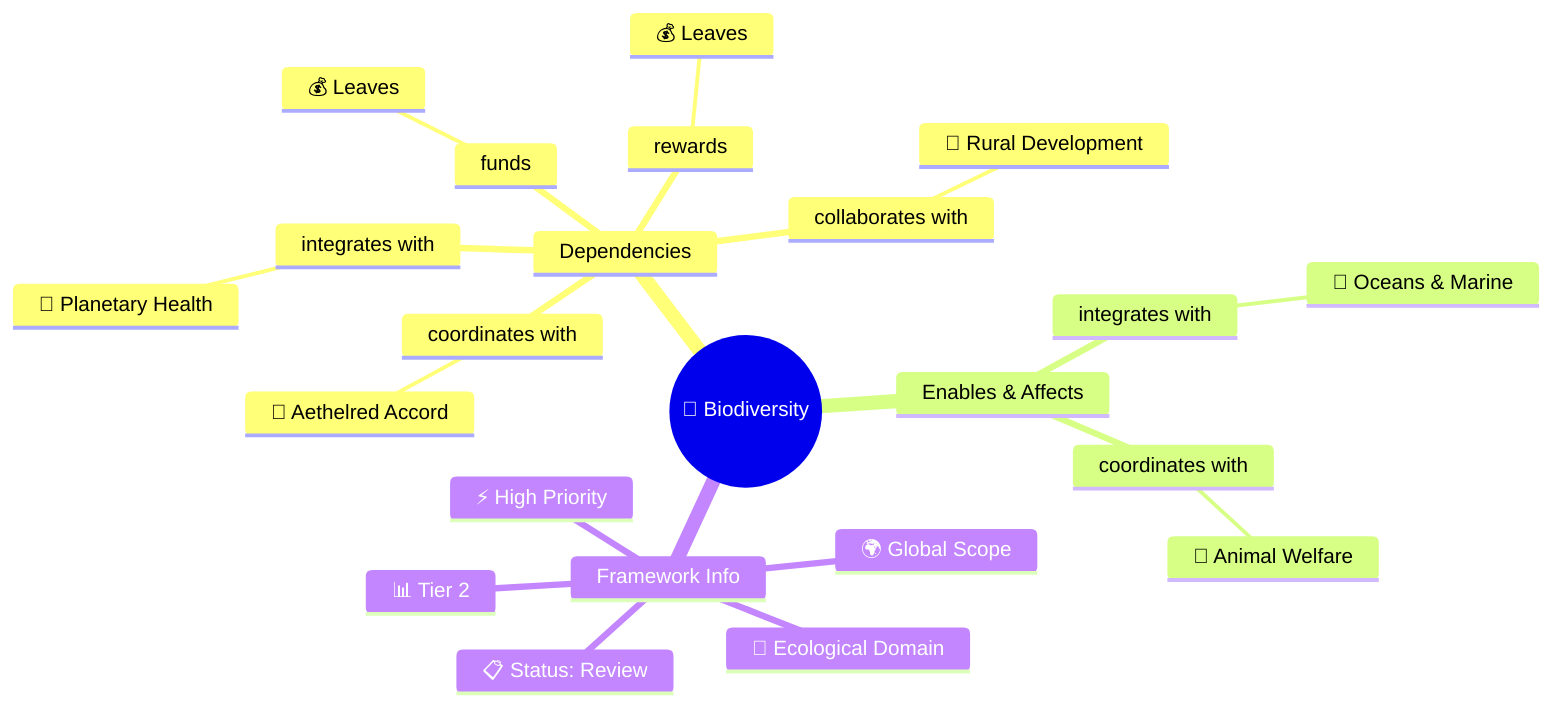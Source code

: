 mindmap
  root(("🦅 Biodiversity"))
    Dependencies
      funds
        💰 Leaves
      coordinates with
        🧬 Aethelred Accord
      integrates with
        💚 Planetary Health
      rewards
        💰 Leaves
      collaborates with
        🚜 Rural Development
    Enables & Affects
      integrates with
        🌊 Oceans & Marine
      coordinates with
        🐾 Animal Welfare
    Framework Info
      📊 Tier 2
      🎯 Ecological Domain
      🌍 Global Scope
      ⚡ High Priority
      📋 Status: Review
